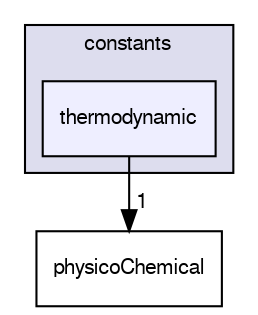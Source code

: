digraph "src/OpenFOAM/global/constants/thermodynamic" {
  bgcolor=transparent;
  compound=true
  node [ fontsize="10", fontname="FreeSans"];
  edge [ labelfontsize="10", labelfontname="FreeSans"];
  subgraph clusterdir_b19db2d11b7f3a11ba09bd713d4f9fa8 {
    graph [ bgcolor="#ddddee", pencolor="black", label="constants" fontname="FreeSans", fontsize="10", URL="dir_b19db2d11b7f3a11ba09bd713d4f9fa8.html"]
  dir_7f5ec1ae56ac3f1b2371d7646c8957d9 [shape=box, label="thermodynamic", style="filled", fillcolor="#eeeeff", pencolor="black", URL="dir_7f5ec1ae56ac3f1b2371d7646c8957d9.html"];
  }
  dir_406debfe117f9f6b18483be693110e22 [shape=box label="physicoChemical" URL="dir_406debfe117f9f6b18483be693110e22.html"];
  dir_7f5ec1ae56ac3f1b2371d7646c8957d9->dir_406debfe117f9f6b18483be693110e22 [headlabel="1", labeldistance=1.5 headhref="dir_001914_001913.html"];
}
